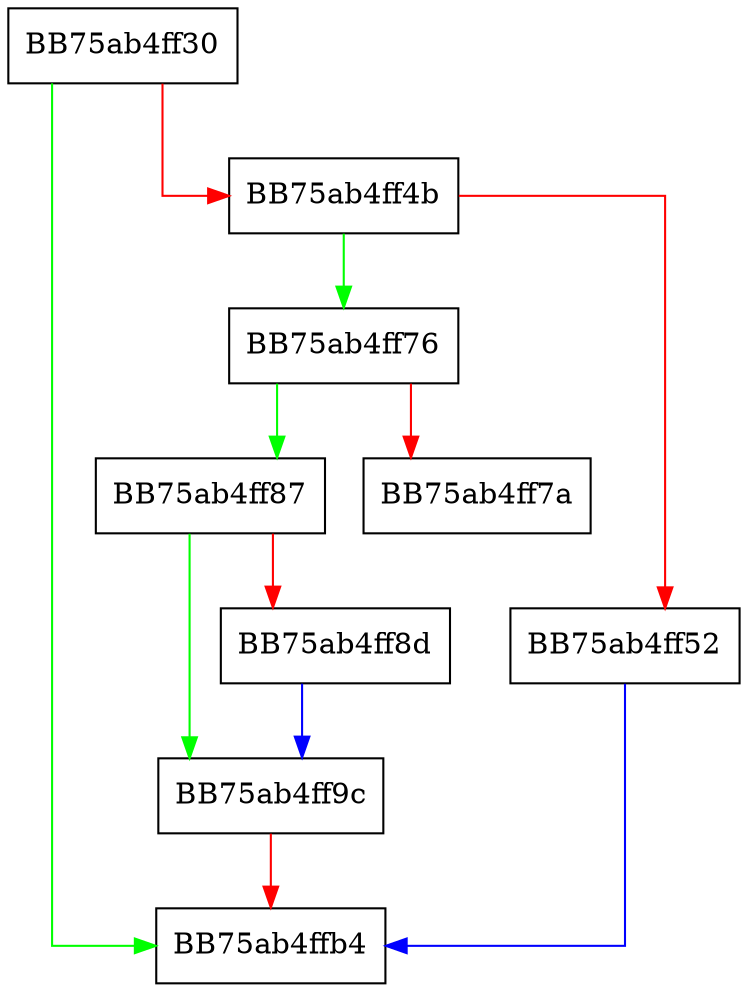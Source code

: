 digraph groupConcatValue {
  node [shape="box"];
  graph [splines=ortho];
  BB75ab4ff30 -> BB75ab4ffb4 [color="green"];
  BB75ab4ff30 -> BB75ab4ff4b [color="red"];
  BB75ab4ff4b -> BB75ab4ff76 [color="green"];
  BB75ab4ff4b -> BB75ab4ff52 [color="red"];
  BB75ab4ff52 -> BB75ab4ffb4 [color="blue"];
  BB75ab4ff76 -> BB75ab4ff87 [color="green"];
  BB75ab4ff76 -> BB75ab4ff7a [color="red"];
  BB75ab4ff87 -> BB75ab4ff9c [color="green"];
  BB75ab4ff87 -> BB75ab4ff8d [color="red"];
  BB75ab4ff8d -> BB75ab4ff9c [color="blue"];
  BB75ab4ff9c -> BB75ab4ffb4 [color="red"];
}